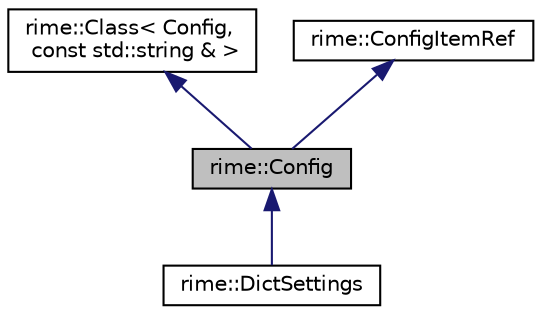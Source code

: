 digraph "rime::Config"
{
  edge [fontname="Helvetica",fontsize="10",labelfontname="Helvetica",labelfontsize="10"];
  node [fontname="Helvetica",fontsize="10",shape=record];
  Node1 [label="rime::Config",height=0.2,width=0.4,color="black", fillcolor="grey75", style="filled" fontcolor="black"];
  Node2 -> Node1 [dir="back",color="midnightblue",fontsize="10",style="solid",fontname="Helvetica"];
  Node2 [label="rime::Class\< Config,\l const std::string & \>",height=0.2,width=0.4,color="black", fillcolor="white", style="filled",URL="$a00017.html"];
  Node3 -> Node1 [dir="back",color="midnightblue",fontsize="10",style="solid",fontname="Helvetica"];
  Node3 [label="rime::ConfigItemRef",height=0.2,width=0.4,color="black", fillcolor="white", style="filled",URL="$a00036.html"];
  Node1 -> Node4 [dir="back",color="midnightblue",fontsize="10",style="solid",fontname="Helvetica"];
  Node4 [label="rime::DictSettings",height=0.2,width=0.4,color="black", fillcolor="white", style="filled",URL="$a00061.html"];
}
